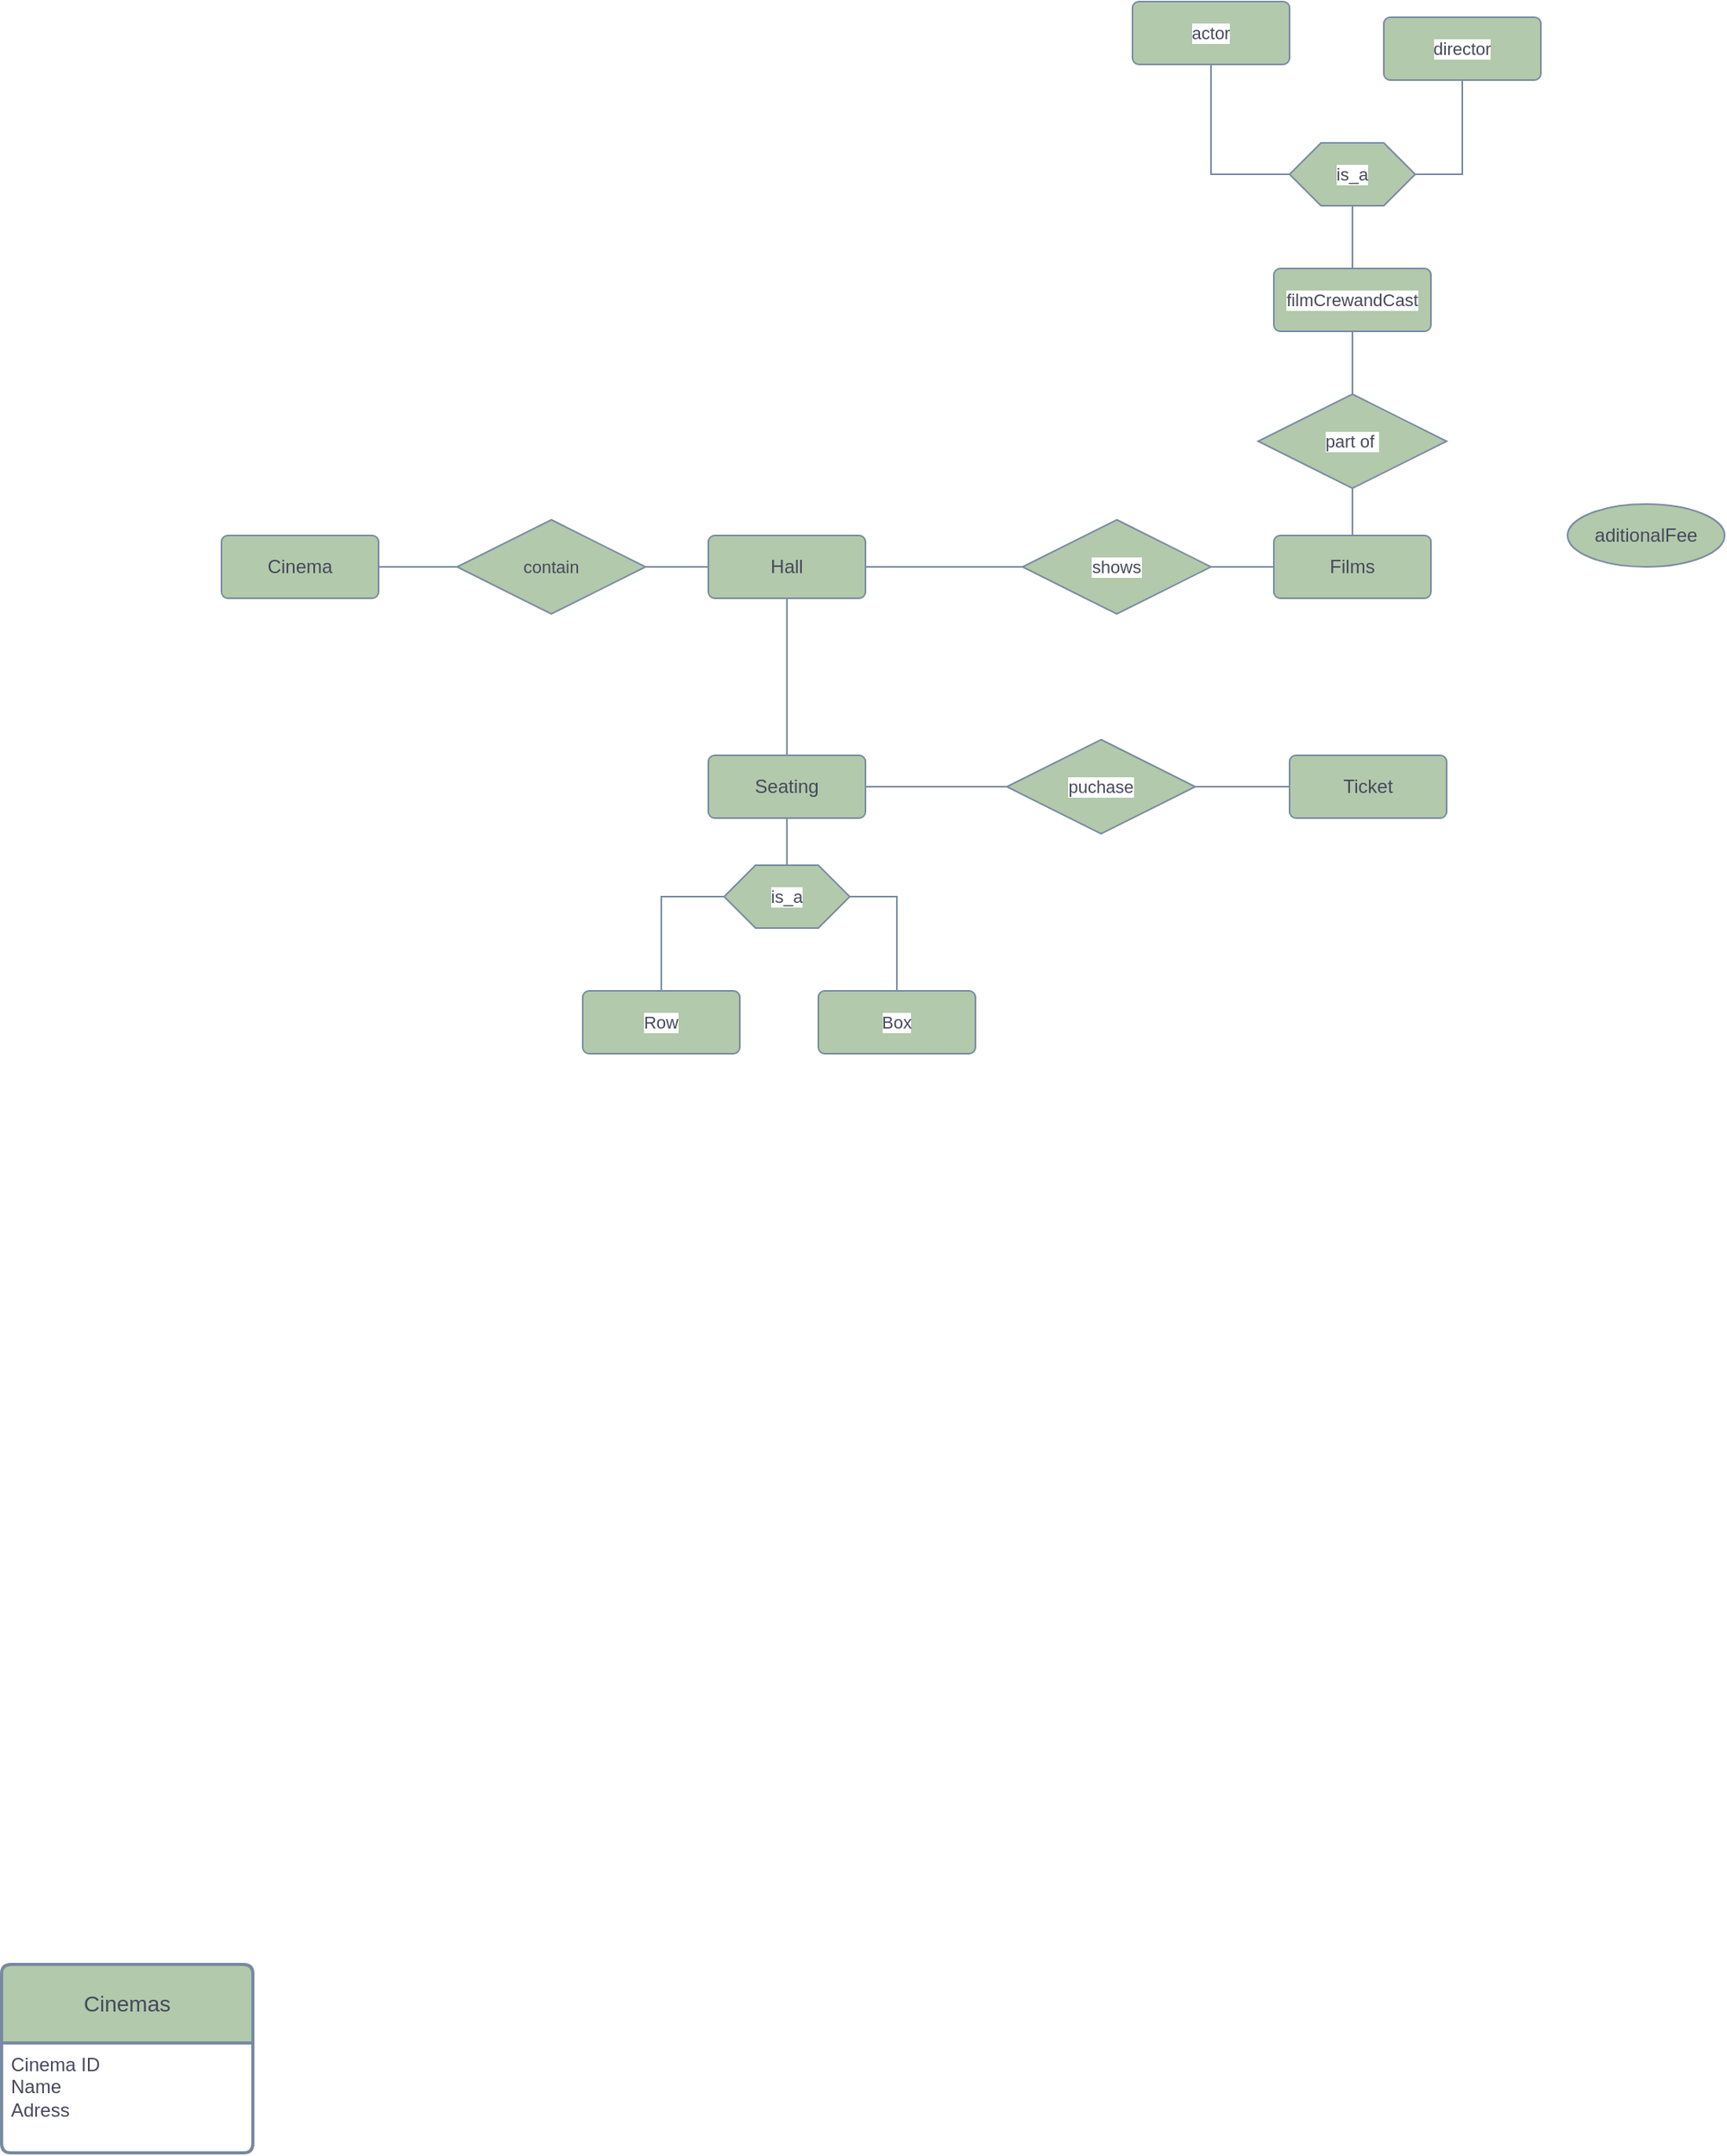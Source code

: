 <mxfile version="26.2.2">
  <diagram name="Seite-1" id="GrV4pbB2SSrvfmWI_e5-">
    <mxGraphModel dx="2895" dy="2404" grid="1" gridSize="10" guides="1" tooltips="1" connect="1" arrows="1" fold="1" page="1" pageScale="1" pageWidth="827" pageHeight="1169" math="0" shadow="0">
      <root>
        <mxCell id="0" />
        <mxCell id="1" parent="0" />
        <mxCell id="GSLwuLtplchv7FERaUMP-1" value="Cinemas" style="swimlane;childLayout=stackLayout;horizontal=1;startSize=50;horizontalStack=0;rounded=1;fontSize=14;fontStyle=0;strokeWidth=2;resizeParent=0;resizeLast=1;shadow=0;dashed=0;align=center;arcSize=4;whiteSpace=wrap;html=1;labelBackgroundColor=none;fillColor=#B2C9AB;strokeColor=#788AA3;fontColor=#46495D;" parent="1" vertex="1">
          <mxGeometry x="-170" y="1010" width="160" height="120" as="geometry" />
        </mxCell>
        <mxCell id="GSLwuLtplchv7FERaUMP-2" value="&lt;div&gt;Cinema ID&lt;/div&gt;Name&lt;div&gt;Adress&lt;/div&gt;" style="align=left;strokeColor=none;fillColor=none;spacingLeft=4;spacingRight=4;fontSize=12;verticalAlign=top;resizable=0;rotatable=0;part=1;html=1;whiteSpace=wrap;labelBackgroundColor=none;fontColor=#46495D;" parent="GSLwuLtplchv7FERaUMP-1" vertex="1">
          <mxGeometry y="50" width="160" height="70" as="geometry" />
        </mxCell>
        <mxCell id="36xcUVD_AX8S52_cwjdj-1" value="aditionalFee" style="ellipse;whiteSpace=wrap;html=1;align=center;labelBackgroundColor=none;fillColor=#B2C9AB;strokeColor=#788AA3;fontColor=#46495D;" vertex="1" parent="1">
          <mxGeometry x="827" y="80" width="100" height="40" as="geometry" />
        </mxCell>
        <mxCell id="36xcUVD_AX8S52_cwjdj-11" style="edgeStyle=orthogonalEdgeStyle;rounded=0;orthogonalLoop=1;jettySize=auto;html=1;strokeColor=#788AA3;fontColor=#46495D;fillColor=#B2C9AB;entryX=0.5;entryY=0;entryDx=0;entryDy=0;endArrow=none;startFill=0;" edge="1" parent="1" source="36xcUVD_AX8S52_cwjdj-3" target="36xcUVD_AX8S52_cwjdj-6">
          <mxGeometry relative="1" as="geometry" />
        </mxCell>
        <mxCell id="36xcUVD_AX8S52_cwjdj-12" style="edgeStyle=orthogonalEdgeStyle;shape=connector;rounded=0;orthogonalLoop=1;jettySize=auto;html=1;entryX=0;entryY=0.5;entryDx=0;entryDy=0;strokeColor=#788AA3;align=center;verticalAlign=middle;fontFamily=Helvetica;fontSize=11;fontColor=#46495D;labelBackgroundColor=default;startFill=0;endArrow=none;fillColor=#B2C9AB;" edge="1" parent="1" source="36xcUVD_AX8S52_cwjdj-13" target="36xcUVD_AX8S52_cwjdj-7">
          <mxGeometry relative="1" as="geometry" />
        </mxCell>
        <mxCell id="36xcUVD_AX8S52_cwjdj-3" value="Hall" style="rounded=1;arcSize=10;whiteSpace=wrap;html=1;align=center;strokeColor=#788AA3;fontColor=#46495D;fillColor=#B2C9AB;labelBackgroundColor=none;" vertex="1" parent="1">
          <mxGeometry x="280" y="100" width="100" height="40" as="geometry" />
        </mxCell>
        <mxCell id="36xcUVD_AX8S52_cwjdj-8" style="edgeStyle=orthogonalEdgeStyle;rounded=0;orthogonalLoop=1;jettySize=auto;html=1;strokeColor=#788AA3;fontColor=default;fillColor=#B2C9AB;endArrow=none;startFill=0;labelBackgroundColor=none;" edge="1" parent="1" source="36xcUVD_AX8S52_cwjdj-9" target="36xcUVD_AX8S52_cwjdj-3">
          <mxGeometry relative="1" as="geometry" />
        </mxCell>
        <mxCell id="36xcUVD_AX8S52_cwjdj-5" value="Cinema" style="rounded=1;arcSize=10;whiteSpace=wrap;html=1;align=center;strokeColor=#788AA3;fontColor=#46495D;fillColor=#B2C9AB;labelBackgroundColor=none;" vertex="1" parent="1">
          <mxGeometry x="-30" y="100" width="100" height="40" as="geometry" />
        </mxCell>
        <mxCell id="36xcUVD_AX8S52_cwjdj-22" style="edgeStyle=orthogonalEdgeStyle;shape=connector;rounded=0;orthogonalLoop=1;jettySize=auto;html=1;entryX=0;entryY=0.5;entryDx=0;entryDy=0;strokeColor=#788AA3;align=center;verticalAlign=middle;fontFamily=Helvetica;fontSize=11;fontColor=#46495D;labelBackgroundColor=default;startFill=0;endArrow=none;fillColor=#B2C9AB;" edge="1" parent="1" source="36xcUVD_AX8S52_cwjdj-24" target="36xcUVD_AX8S52_cwjdj-21">
          <mxGeometry relative="1" as="geometry" />
        </mxCell>
        <mxCell id="36xcUVD_AX8S52_cwjdj-6" value="Seating" style="rounded=1;arcSize=10;whiteSpace=wrap;html=1;align=center;strokeColor=#788AA3;fontColor=#46495D;fillColor=#B2C9AB;labelBackgroundColor=none;" vertex="1" parent="1">
          <mxGeometry x="280" y="240" width="100" height="40" as="geometry" />
        </mxCell>
        <mxCell id="36xcUVD_AX8S52_cwjdj-26" style="edgeStyle=orthogonalEdgeStyle;shape=connector;rounded=0;orthogonalLoop=1;jettySize=auto;html=1;exitX=0.5;exitY=0;exitDx=0;exitDy=0;entryX=0.5;entryY=1;entryDx=0;entryDy=0;strokeColor=#788AA3;align=center;verticalAlign=middle;fontFamily=Helvetica;fontSize=11;fontColor=#46495D;labelBackgroundColor=default;startFill=0;endArrow=none;fillColor=#B2C9AB;" edge="1" parent="1" source="36xcUVD_AX8S52_cwjdj-28" target="36xcUVD_AX8S52_cwjdj-25">
          <mxGeometry relative="1" as="geometry" />
        </mxCell>
        <mxCell id="36xcUVD_AX8S52_cwjdj-7" value="Films" style="rounded=1;arcSize=10;whiteSpace=wrap;html=1;align=center;strokeColor=#788AA3;fontColor=#46495D;fillColor=#B2C9AB;labelBackgroundColor=none;" vertex="1" parent="1">
          <mxGeometry x="640" y="100" width="100" height="40" as="geometry" />
        </mxCell>
        <mxCell id="36xcUVD_AX8S52_cwjdj-10" value="" style="edgeStyle=orthogonalEdgeStyle;rounded=0;orthogonalLoop=1;jettySize=auto;html=1;strokeColor=#788AA3;fontColor=default;fillColor=#B2C9AB;endArrow=none;startFill=0;labelBackgroundColor=none;" edge="1" parent="1" source="36xcUVD_AX8S52_cwjdj-5" target="36xcUVD_AX8S52_cwjdj-9">
          <mxGeometry relative="1" as="geometry">
            <mxPoint x="110" y="120" as="sourcePoint" />
            <mxPoint x="280" y="120" as="targetPoint" />
          </mxGeometry>
        </mxCell>
        <mxCell id="36xcUVD_AX8S52_cwjdj-9" value="contain" style="shape=rhombus;perimeter=rhombusPerimeter;whiteSpace=wrap;html=1;align=center;strokeColor=#788AA3;fontFamily=Helvetica;fontSize=11;fontColor=#46495D;labelBackgroundColor=none;fillColor=#B2C9AB;" vertex="1" parent="1">
          <mxGeometry x="120" y="90" width="120" height="60" as="geometry" />
        </mxCell>
        <mxCell id="36xcUVD_AX8S52_cwjdj-14" value="" style="edgeStyle=orthogonalEdgeStyle;shape=connector;rounded=0;orthogonalLoop=1;jettySize=auto;html=1;entryX=0;entryY=0.5;entryDx=0;entryDy=0;strokeColor=#788AA3;align=center;verticalAlign=middle;fontFamily=Helvetica;fontSize=11;fontColor=#46495D;labelBackgroundColor=default;startFill=0;endArrow=none;fillColor=#B2C9AB;" edge="1" parent="1" source="36xcUVD_AX8S52_cwjdj-3" target="36xcUVD_AX8S52_cwjdj-13">
          <mxGeometry relative="1" as="geometry">
            <mxPoint x="380" y="120" as="sourcePoint" />
            <mxPoint x="740" y="120" as="targetPoint" />
          </mxGeometry>
        </mxCell>
        <mxCell id="36xcUVD_AX8S52_cwjdj-13" value="shows" style="shape=rhombus;perimeter=rhombusPerimeter;whiteSpace=wrap;html=1;align=center;strokeColor=#788AA3;fontFamily=Helvetica;fontSize=11;fontColor=#46495D;labelBackgroundColor=default;fillColor=#B2C9AB;" vertex="1" parent="1">
          <mxGeometry x="480" y="90" width="120" height="60" as="geometry" />
        </mxCell>
        <mxCell id="36xcUVD_AX8S52_cwjdj-18" style="edgeStyle=orthogonalEdgeStyle;shape=connector;rounded=0;orthogonalLoop=1;jettySize=auto;html=1;entryX=0;entryY=0.5;entryDx=0;entryDy=0;strokeColor=#788AA3;align=center;verticalAlign=middle;fontFamily=Helvetica;fontSize=11;fontColor=#46495D;labelBackgroundColor=default;startFill=0;endArrow=none;fillColor=#B2C9AB;" edge="1" parent="1" source="36xcUVD_AX8S52_cwjdj-15" target="36xcUVD_AX8S52_cwjdj-17">
          <mxGeometry relative="1" as="geometry" />
        </mxCell>
        <mxCell id="36xcUVD_AX8S52_cwjdj-15" value="Row" style="rounded=1;arcSize=10;whiteSpace=wrap;html=1;align=center;strokeColor=#788AA3;fontFamily=Helvetica;fontSize=11;fontColor=#46495D;labelBackgroundColor=default;fillColor=#B2C9AB;" vertex="1" parent="1">
          <mxGeometry x="200" y="390" width="100" height="40" as="geometry" />
        </mxCell>
        <mxCell id="36xcUVD_AX8S52_cwjdj-19" style="edgeStyle=orthogonalEdgeStyle;shape=connector;rounded=0;orthogonalLoop=1;jettySize=auto;html=1;entryX=1;entryY=0.5;entryDx=0;entryDy=0;strokeColor=#788AA3;align=center;verticalAlign=middle;fontFamily=Helvetica;fontSize=11;fontColor=#46495D;labelBackgroundColor=default;startFill=0;endArrow=none;fillColor=#B2C9AB;" edge="1" parent="1" source="36xcUVD_AX8S52_cwjdj-16" target="36xcUVD_AX8S52_cwjdj-17">
          <mxGeometry relative="1" as="geometry" />
        </mxCell>
        <mxCell id="36xcUVD_AX8S52_cwjdj-16" value="Box" style="rounded=1;arcSize=10;whiteSpace=wrap;html=1;align=center;strokeColor=#788AA3;fontFamily=Helvetica;fontSize=11;fontColor=#46495D;labelBackgroundColor=default;fillColor=#B2C9AB;" vertex="1" parent="1">
          <mxGeometry x="350" y="390" width="100" height="40" as="geometry" />
        </mxCell>
        <mxCell id="36xcUVD_AX8S52_cwjdj-20" style="edgeStyle=orthogonalEdgeStyle;shape=connector;rounded=0;orthogonalLoop=1;jettySize=auto;html=1;exitX=0.5;exitY=0;exitDx=0;exitDy=0;entryX=0.5;entryY=1;entryDx=0;entryDy=0;strokeColor=#788AA3;align=center;verticalAlign=middle;fontFamily=Helvetica;fontSize=11;fontColor=#46495D;labelBackgroundColor=default;startFill=0;endArrow=none;fillColor=#B2C9AB;" edge="1" parent="1" source="36xcUVD_AX8S52_cwjdj-17" target="36xcUVD_AX8S52_cwjdj-6">
          <mxGeometry relative="1" as="geometry" />
        </mxCell>
        <mxCell id="36xcUVD_AX8S52_cwjdj-17" value="is_a" style="shape=hexagon;perimeter=hexagonPerimeter2;whiteSpace=wrap;html=1;fixedSize=1;strokeColor=#788AA3;fontFamily=Helvetica;fontSize=11;fontColor=#46495D;labelBackgroundColor=default;fillColor=#B2C9AB;" vertex="1" parent="1">
          <mxGeometry x="290" y="310" width="80" height="40" as="geometry" />
        </mxCell>
        <mxCell id="36xcUVD_AX8S52_cwjdj-21" value="Ticket" style="rounded=1;arcSize=10;whiteSpace=wrap;html=1;align=center;strokeColor=#788AA3;fontColor=#46495D;fillColor=#B2C9AB;labelBackgroundColor=none;" vertex="1" parent="1">
          <mxGeometry x="650" y="240" width="100" height="40" as="geometry" />
        </mxCell>
        <mxCell id="36xcUVD_AX8S52_cwjdj-23" value="" style="edgeStyle=orthogonalEdgeStyle;shape=connector;rounded=0;orthogonalLoop=1;jettySize=auto;html=1;entryX=0;entryY=0.5;entryDx=0;entryDy=0;strokeColor=#788AA3;align=center;verticalAlign=middle;fontFamily=Helvetica;fontSize=11;fontColor=#46495D;labelBackgroundColor=default;startFill=0;endArrow=none;fillColor=#B2C9AB;" edge="1" parent="1" source="36xcUVD_AX8S52_cwjdj-6" target="36xcUVD_AX8S52_cwjdj-24">
          <mxGeometry relative="1" as="geometry">
            <mxPoint x="280" y="260" as="sourcePoint" />
            <mxPoint x="100" y="260" as="targetPoint" />
          </mxGeometry>
        </mxCell>
        <mxCell id="36xcUVD_AX8S52_cwjdj-24" value="puchase" style="shape=rhombus;perimeter=rhombusPerimeter;whiteSpace=wrap;html=1;align=center;strokeColor=#788AA3;fontFamily=Helvetica;fontSize=11;fontColor=#46495D;labelBackgroundColor=default;fillColor=#B2C9AB;" vertex="1" parent="1">
          <mxGeometry x="470" y="230" width="120" height="60" as="geometry" />
        </mxCell>
        <mxCell id="36xcUVD_AX8S52_cwjdj-25" value="filmCrewandCast" style="rounded=1;arcSize=10;whiteSpace=wrap;html=1;align=center;strokeColor=#788AA3;fontFamily=Helvetica;fontSize=11;fontColor=#46495D;labelBackgroundColor=default;fillColor=#B2C9AB;" vertex="1" parent="1">
          <mxGeometry x="640" y="-70" width="100" height="40" as="geometry" />
        </mxCell>
        <mxCell id="36xcUVD_AX8S52_cwjdj-27" value="" style="edgeStyle=orthogonalEdgeStyle;shape=connector;rounded=0;orthogonalLoop=1;jettySize=auto;html=1;exitX=0.5;exitY=0;exitDx=0;exitDy=0;entryX=0.5;entryY=1;entryDx=0;entryDy=0;strokeColor=#788AA3;align=center;verticalAlign=middle;fontFamily=Helvetica;fontSize=11;fontColor=#46495D;labelBackgroundColor=default;startFill=0;endArrow=none;fillColor=#B2C9AB;" edge="1" parent="1" source="36xcUVD_AX8S52_cwjdj-7" target="36xcUVD_AX8S52_cwjdj-28">
          <mxGeometry relative="1" as="geometry">
            <mxPoint x="690" y="100" as="sourcePoint" />
            <mxPoint x="690" as="targetPoint" />
          </mxGeometry>
        </mxCell>
        <mxCell id="36xcUVD_AX8S52_cwjdj-28" value="part of&amp;nbsp;" style="shape=rhombus;perimeter=rhombusPerimeter;whiteSpace=wrap;html=1;align=center;strokeColor=#788AA3;fontFamily=Helvetica;fontSize=11;fontColor=#46495D;labelBackgroundColor=default;fillColor=#B2C9AB;" vertex="1" parent="1">
          <mxGeometry x="630" y="10" width="120" height="60" as="geometry" />
        </mxCell>
        <mxCell id="36xcUVD_AX8S52_cwjdj-30" style="edgeStyle=orthogonalEdgeStyle;shape=connector;rounded=0;orthogonalLoop=1;jettySize=auto;html=1;entryX=0.5;entryY=0;entryDx=0;entryDy=0;strokeColor=#788AA3;align=center;verticalAlign=middle;fontFamily=Helvetica;fontSize=11;fontColor=#46495D;labelBackgroundColor=default;startFill=0;endArrow=none;fillColor=#B2C9AB;" edge="1" parent="1" source="36xcUVD_AX8S52_cwjdj-29" target="36xcUVD_AX8S52_cwjdj-25">
          <mxGeometry relative="1" as="geometry" />
        </mxCell>
        <mxCell id="36xcUVD_AX8S52_cwjdj-29" value="is_a" style="shape=hexagon;perimeter=hexagonPerimeter2;whiteSpace=wrap;html=1;fixedSize=1;strokeColor=#788AA3;fontFamily=Helvetica;fontSize=11;fontColor=#46495D;labelBackgroundColor=default;fillColor=#B2C9AB;" vertex="1" parent="1">
          <mxGeometry x="650" y="-150" width="80" height="40" as="geometry" />
        </mxCell>
        <mxCell id="36xcUVD_AX8S52_cwjdj-32" style="edgeStyle=orthogonalEdgeStyle;shape=connector;rounded=0;orthogonalLoop=1;jettySize=auto;html=1;entryX=0;entryY=0.5;entryDx=0;entryDy=0;strokeColor=#788AA3;align=center;verticalAlign=middle;fontFamily=Helvetica;fontSize=11;fontColor=#46495D;labelBackgroundColor=default;startFill=0;endArrow=none;fillColor=#B2C9AB;" edge="1" parent="1" source="36xcUVD_AX8S52_cwjdj-31" target="36xcUVD_AX8S52_cwjdj-29">
          <mxGeometry relative="1" as="geometry" />
        </mxCell>
        <mxCell id="36xcUVD_AX8S52_cwjdj-31" value="actor" style="rounded=1;arcSize=10;whiteSpace=wrap;html=1;align=center;strokeColor=#788AA3;fontFamily=Helvetica;fontSize=11;fontColor=#46495D;labelBackgroundColor=default;fillColor=#B2C9AB;" vertex="1" parent="1">
          <mxGeometry x="550" y="-240" width="100" height="40" as="geometry" />
        </mxCell>
        <mxCell id="36xcUVD_AX8S52_cwjdj-35" style="edgeStyle=orthogonalEdgeStyle;shape=connector;rounded=0;orthogonalLoop=1;jettySize=auto;html=1;entryX=1;entryY=0.5;entryDx=0;entryDy=0;strokeColor=#788AA3;align=center;verticalAlign=middle;fontFamily=Helvetica;fontSize=11;fontColor=#46495D;labelBackgroundColor=default;startFill=0;endArrow=none;fillColor=#B2C9AB;" edge="1" parent="1" source="36xcUVD_AX8S52_cwjdj-34" target="36xcUVD_AX8S52_cwjdj-29">
          <mxGeometry relative="1" as="geometry" />
        </mxCell>
        <mxCell id="36xcUVD_AX8S52_cwjdj-34" value="director" style="rounded=1;arcSize=10;whiteSpace=wrap;html=1;align=center;strokeColor=#788AA3;fontFamily=Helvetica;fontSize=11;fontColor=#46495D;labelBackgroundColor=default;fillColor=#B2C9AB;" vertex="1" parent="1">
          <mxGeometry x="710" y="-230" width="100" height="40" as="geometry" />
        </mxCell>
      </root>
    </mxGraphModel>
  </diagram>
</mxfile>
